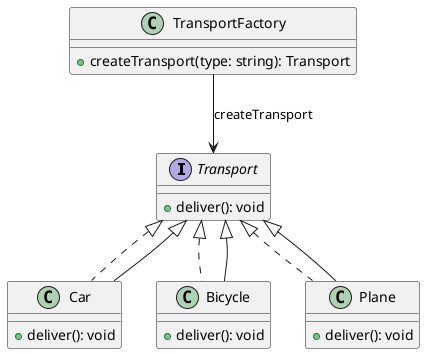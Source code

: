 @startuml
interface Transport {
    +deliver(): void
}

class Car implements Transport {
    +deliver(): void
}

class Bicycle implements Transport {
    +deliver(): void
}

class Plane implements Transport {
    +deliver(): void
}

class TransportFactory {
    +createTransport(type: string): Transport
}

TransportFactory --> Transport: createTransport
Transport <|-- Car
Transport <|-- Bicycle
Transport <|-- Plane
@enduml
